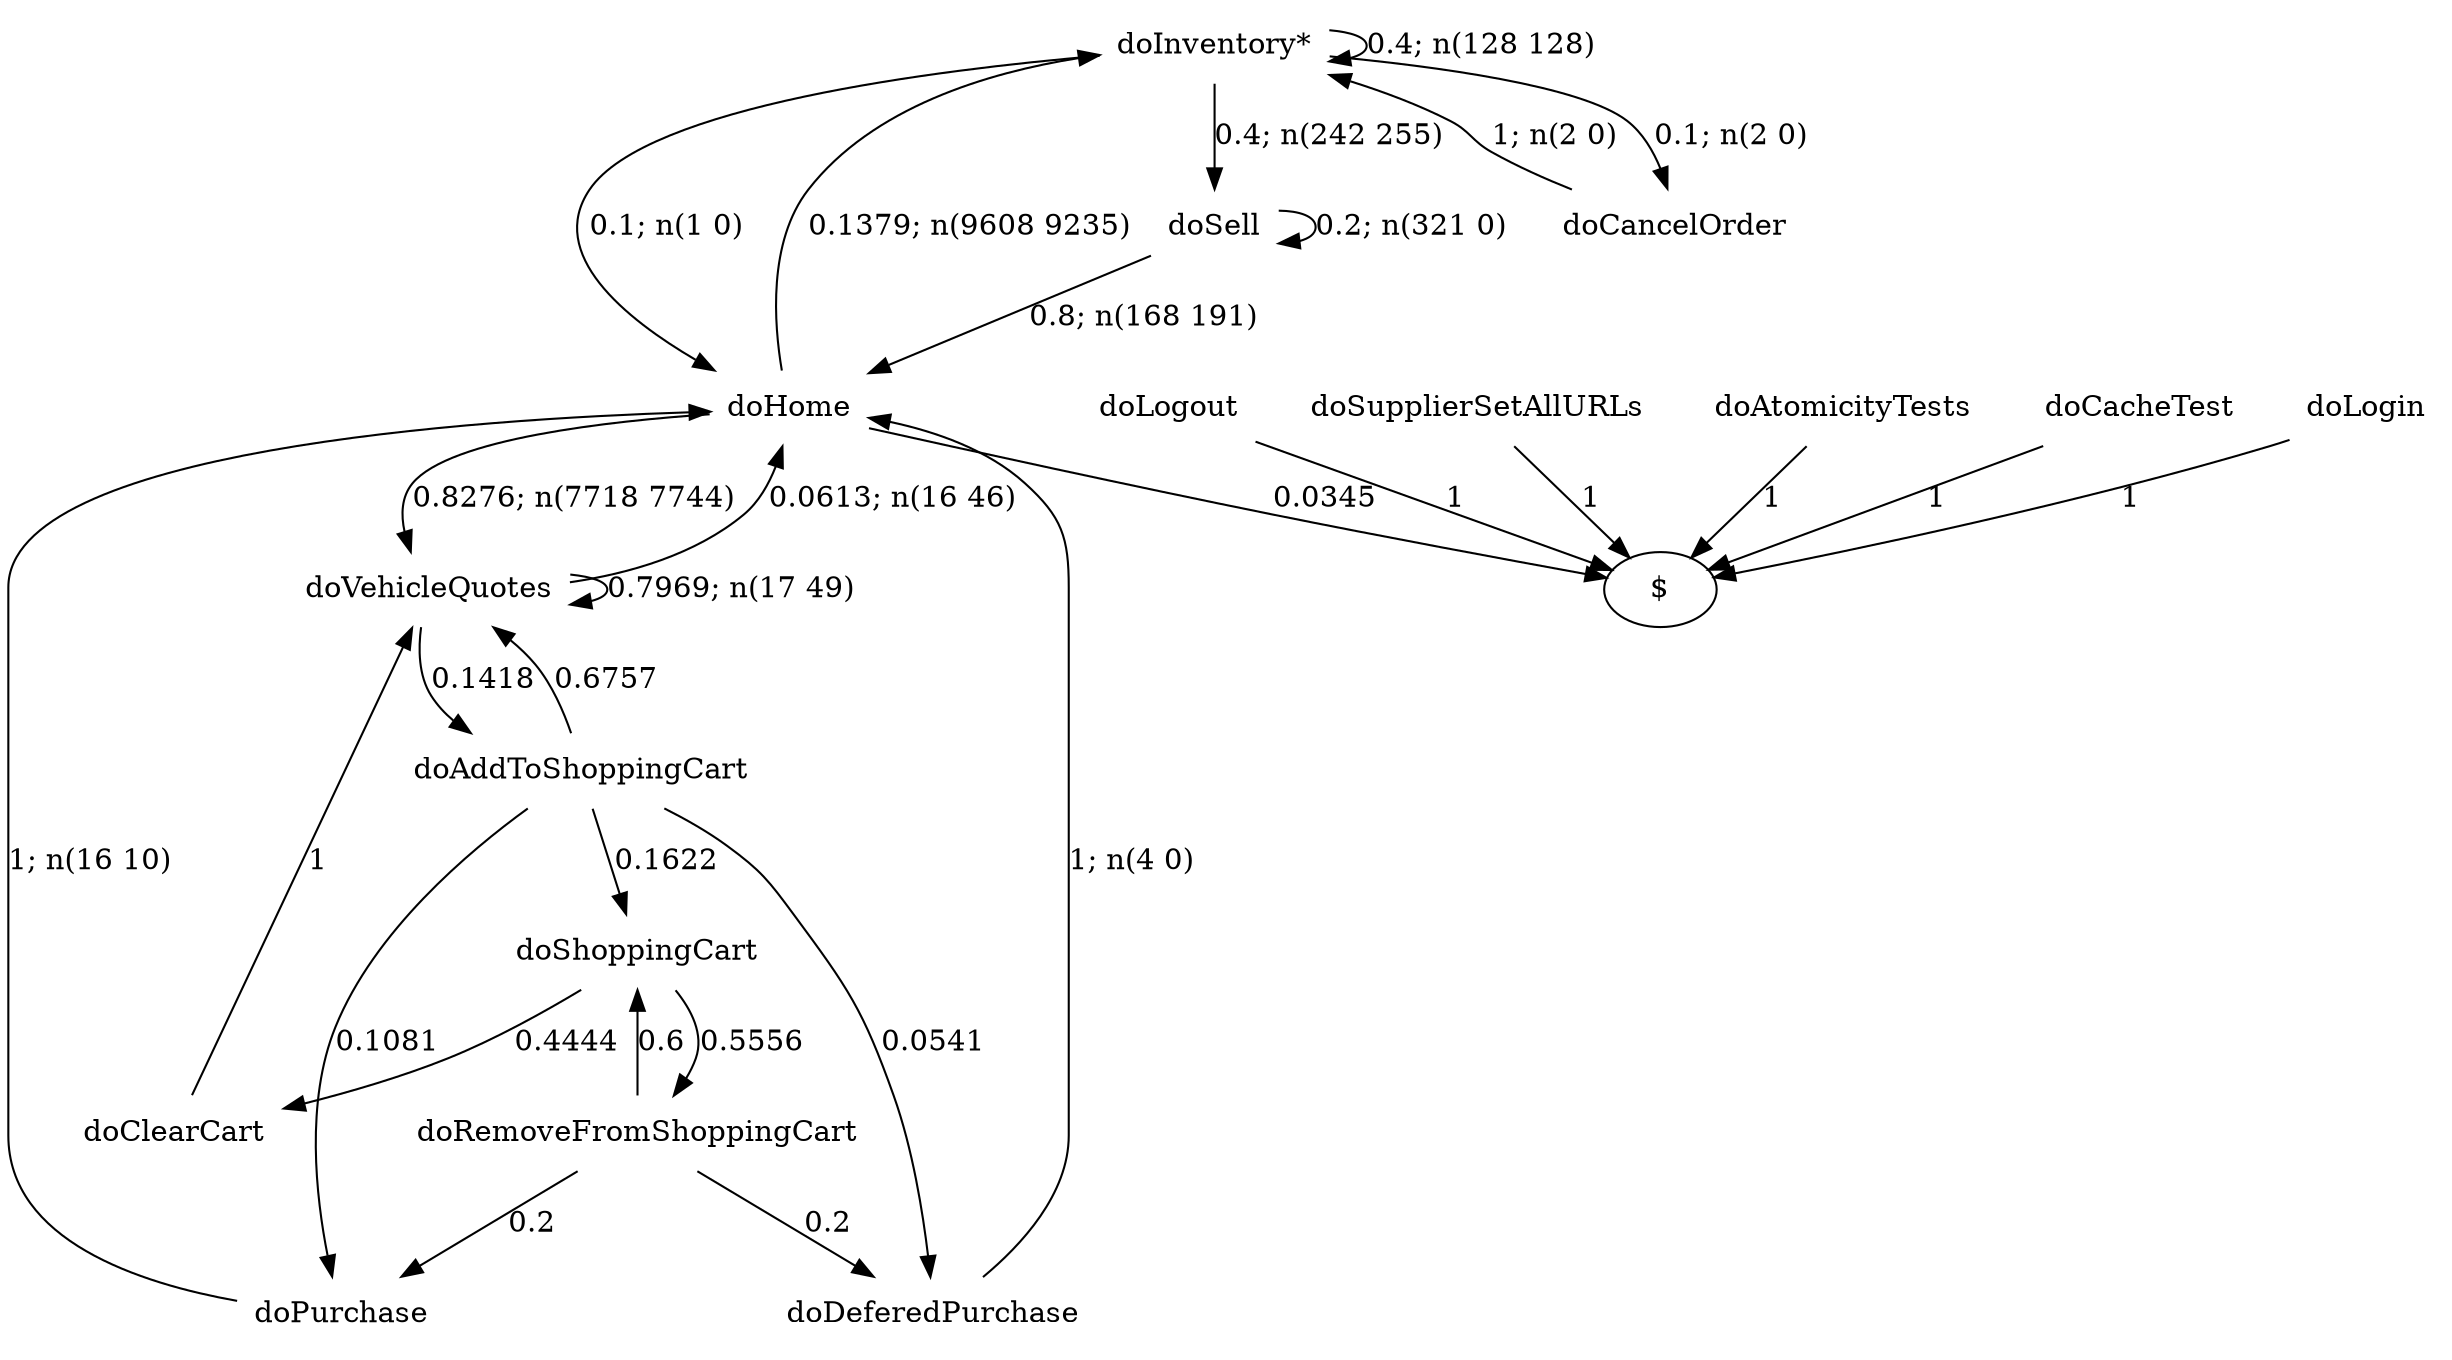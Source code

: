digraph G {"doInventory*" [label="doInventory*",shape=none];"doSupplierSetAllURLs" [label="doSupplierSetAllURLs",shape=none];"doAtomicityTests" [label="doAtomicityTests",shape=none];"doCacheTest" [label="doCacheTest",shape=none];"doLogin" [label="doLogin",shape=none];"doVehicleQuotes" [label="doVehicleQuotes",shape=none];"doAddToShoppingCart" [label="doAddToShoppingCart",shape=none];"doDeferedPurchase" [label="doDeferedPurchase",shape=none];"doHome" [label="doHome",shape=none];"doShoppingCart" [label="doShoppingCart",shape=none];"doClearCart" [label="doClearCart",shape=none];"doPurchase" [label="doPurchase",shape=none];"doSell" [label="doSell",shape=none];"doLogout" [label="doLogout",shape=none];"doCancelOrder" [label="doCancelOrder",shape=none];"doRemoveFromShoppingCart" [label="doRemoveFromShoppingCart",shape=none];"doInventory*"->"doInventory*" [style=solid,label="0.4; n(128 128)"];"doInventory*"->"doHome" [style=solid,label="0.1; n(1 0)"];"doInventory*"->"doSell" [style=solid,label="0.4; n(242 255)"];"doInventory*"->"doCancelOrder" [style=solid,label="0.1; n(2 0)"];"doSupplierSetAllURLs"->"$" [style=solid,label="1"];"doAtomicityTests"->"$" [style=solid,label="1"];"doCacheTest"->"$" [style=solid,label="1"];"doLogin"->"$" [style=solid,label="1"];"doVehicleQuotes"->"doVehicleQuotes" [style=solid,label="0.7969; n(17 49)"];"doVehicleQuotes"->"doAddToShoppingCart" [style=solid,label="0.1418"];"doVehicleQuotes"->"doHome" [style=solid,label="0.0613; n(16 46)"];"doAddToShoppingCart"->"doVehicleQuotes" [style=solid,label="0.6757"];"doAddToShoppingCart"->"doDeferedPurchase" [style=solid,label="0.0541"];"doAddToShoppingCart"->"doShoppingCart" [style=solid,label="0.1622"];"doAddToShoppingCart"->"doPurchase" [style=solid,label="0.1081"];"doDeferedPurchase"->"doHome" [style=solid,label="1; n(4 0)"];"doHome"->"doInventory*" [style=solid,label="0.1379; n(9608 9235)"];"doHome"->"doVehicleQuotes" [style=solid,label="0.8276; n(7718 7744)"];"doHome"->"$" [style=solid,label="0.0345"];"doShoppingCart"->"doClearCart" [style=solid,label="0.4444"];"doShoppingCart"->"doRemoveFromShoppingCart" [style=solid,label="0.5556"];"doClearCart"->"doVehicleQuotes" [style=solid,label="1"];"doPurchase"->"doHome" [style=solid,label="1; n(16 10)"];"doSell"->"doHome" [style=solid,label="0.8; n(168 191)"];"doSell"->"doSell" [style=solid,label="0.2; n(321 0)"];"doLogout"->"$" [style=solid,label="1"];"doCancelOrder"->"doInventory*" [style=solid,label="1; n(2 0)"];"doRemoveFromShoppingCart"->"doDeferedPurchase" [style=solid,label="0.2"];"doRemoveFromShoppingCart"->"doShoppingCart" [style=solid,label="0.6"];"doRemoveFromShoppingCart"->"doPurchase" [style=solid,label="0.2"];}